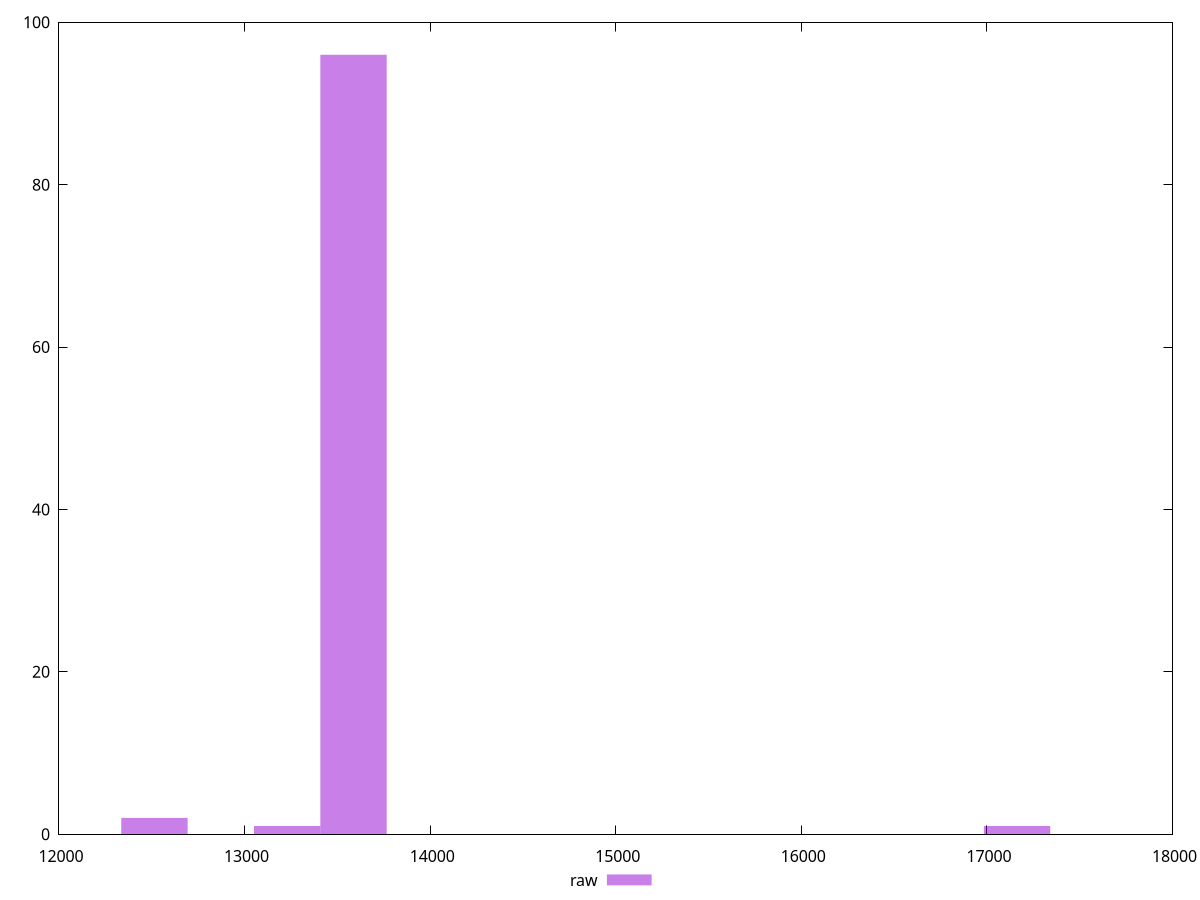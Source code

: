 reset
set terminal svg size 640, 490 enhanced background rgb 'white'
set output "reprap/largest-contentful-paint/samples/pages/raw/histogram.svg"

$raw <<EOF
13586.98451811474 96
13229.432293953825 1
17162.50675972388 1
12514.327845631997 2
EOF

set key outside below
set boxwidth 357.5522241609142
set yrange [0:100]
set style fill transparent solid 0.5 noborder

plot \
  $raw title "raw" with boxes, \


reset